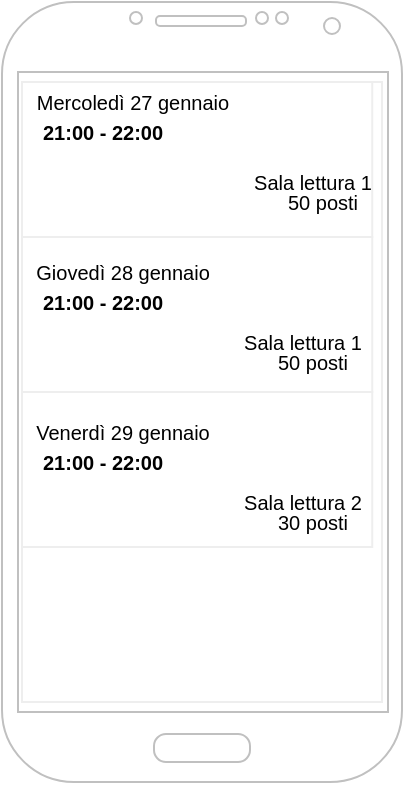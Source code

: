 <mxfile version="14.2.7" type="github">
  <diagram id="fGAPk6fZRiqdoZjfhSWz" name="Page-1">
    <mxGraphModel dx="396" dy="443" grid="1" gridSize="10" guides="1" tooltips="1" connect="1" arrows="1" fold="1" page="1" pageScale="1" pageWidth="827" pageHeight="1169" math="0" shadow="0">
      <root>
        <mxCell id="0" />
        <mxCell id="1" parent="0" />
        <mxCell id="OYAupZJKqdQ_Khu3wbnv-1" value="" style="verticalLabelPosition=bottom;verticalAlign=top;html=1;shadow=0;dashed=0;strokeWidth=1;shape=mxgraph.android.phone2;strokeColor=#c0c0c0;" vertex="1" parent="1">
          <mxGeometry x="110" y="30" width="200" height="390" as="geometry" />
        </mxCell>
        <mxCell id="OYAupZJKqdQ_Khu3wbnv-12" value="" style="strokeWidth=1;html=1;shadow=0;dashed=0;shape=mxgraph.android.rrect;rSize=0;strokeColor=#eeeeee;fillColor=#ffffff;gradientColor=none;" vertex="1" parent="1">
          <mxGeometry x="120" y="70" width="180" height="310" as="geometry" />
        </mxCell>
        <mxCell id="OYAupZJKqdQ_Khu3wbnv-13" value="" style="strokeColor=inherit;fillColor=inherit;gradientColor=inherit;strokeWidth=1;html=1;shadow=0;dashed=0;shape=mxgraph.android.rrect;rSize=0;align=left;spacingLeft=10;fontSize=8;fontColor=#333333;" vertex="1" parent="OYAupZJKqdQ_Khu3wbnv-12">
          <mxGeometry width="175.135" height="77.5" as="geometry" />
        </mxCell>
        <mxCell id="OYAupZJKqdQ_Khu3wbnv-14" value="" style="strokeColor=inherit;fillColor=inherit;gradientColor=inherit;strokeWidth=1;html=1;shadow=0;dashed=0;shape=mxgraph.android.rrect;rSize=0;align=left;spacingLeft=10;fontSize=8;fontColor=#333333;" vertex="1" parent="OYAupZJKqdQ_Khu3wbnv-12">
          <mxGeometry y="77.5" width="175.135" height="77.5" as="geometry" />
        </mxCell>
        <mxCell id="OYAupZJKqdQ_Khu3wbnv-15" value="" style="strokeColor=inherit;fillColor=inherit;gradientColor=inherit;strokeWidth=1;html=1;shadow=0;dashed=0;shape=mxgraph.android.rrect;rSize=0;align=left;spacingLeft=10;fontSize=8;fontColor=#333333;" vertex="1" parent="OYAupZJKqdQ_Khu3wbnv-12">
          <mxGeometry y="155" width="175.135" height="77.5" as="geometry" />
        </mxCell>
        <mxCell id="OYAupZJKqdQ_Khu3wbnv-17" value="&lt;h5&gt;&lt;font style=&quot;font-weight: normal ; font-size: 10px&quot;&gt;Mercoledì 27 gennaio&lt;/font&gt;&lt;/h5&gt;" style="text;html=1;align=center;verticalAlign=middle;resizable=0;points=[];autosize=1;" vertex="1" parent="OYAupZJKqdQ_Khu3wbnv-12">
          <mxGeometry x="0.135" y="-15" width="110" height="50" as="geometry" />
        </mxCell>
        <mxCell id="OYAupZJKqdQ_Khu3wbnv-18" value="&lt;font style=&quot;font-size: 10px&quot;&gt;&lt;b&gt;21:00 - 22:00&lt;/b&gt;&lt;/font&gt;" style="text;html=1;align=center;verticalAlign=middle;resizable=0;points=[];autosize=1;" vertex="1" parent="OYAupZJKqdQ_Khu3wbnv-12">
          <mxGeometry x="0.135" y="15" width="80" height="20" as="geometry" />
        </mxCell>
        <mxCell id="OYAupZJKqdQ_Khu3wbnv-19" value="&lt;font style=&quot;font-size: 10px&quot;&gt;Sala lettura 1&lt;/font&gt;" style="text;html=1;align=center;verticalAlign=middle;resizable=0;points=[];autosize=1;" vertex="1" parent="OYAupZJKqdQ_Khu3wbnv-12">
          <mxGeometry x="110.002" y="40" width="70" height="20" as="geometry" />
        </mxCell>
        <mxCell id="OYAupZJKqdQ_Khu3wbnv-20" value="&lt;font style=&quot;font-size: 10px&quot;&gt;50 posti&lt;/font&gt;" style="text;html=1;align=center;verticalAlign=middle;resizable=0;points=[];autosize=1;" vertex="1" parent="OYAupZJKqdQ_Khu3wbnv-12">
          <mxGeometry x="125.136" y="50" width="50" height="20" as="geometry" />
        </mxCell>
        <mxCell id="OYAupZJKqdQ_Khu3wbnv-23" value="&lt;h5&gt;&lt;font style=&quot;font-weight: normal ; font-size: 10px&quot;&gt;Giovedì 28 gennaio&lt;/font&gt;&lt;/h5&gt;" style="text;html=1;align=center;verticalAlign=middle;resizable=0;points=[];autosize=1;" vertex="1" parent="OYAupZJKqdQ_Khu3wbnv-12">
          <mxGeometry x="0.14" y="70" width="100" height="50" as="geometry" />
        </mxCell>
        <mxCell id="OYAupZJKqdQ_Khu3wbnv-21" value="&lt;b style=&quot;font-size: 10px&quot;&gt;21:00 - 22:00&lt;/b&gt;" style="text;html=1;align=center;verticalAlign=middle;resizable=0;points=[];autosize=1;" vertex="1" parent="OYAupZJKqdQ_Khu3wbnv-12">
          <mxGeometry x="0.14" y="100" width="80" height="20" as="geometry" />
        </mxCell>
        <mxCell id="OYAupZJKqdQ_Khu3wbnv-28" value="&lt;h5&gt;&lt;font style=&quot;font-weight: normal ; font-size: 10px&quot;&gt;Venerdì 29 gennaio&lt;/font&gt;&lt;/h5&gt;" style="text;html=1;align=center;verticalAlign=middle;resizable=0;points=[];autosize=1;" vertex="1" parent="OYAupZJKqdQ_Khu3wbnv-12">
          <mxGeometry y="150" width="100" height="50" as="geometry" />
        </mxCell>
        <mxCell id="OYAupZJKqdQ_Khu3wbnv-22" value="&lt;b style=&quot;font-size: 10px&quot;&gt;21:00 - 22:00&lt;/b&gt;" style="text;html=1;align=center;verticalAlign=middle;resizable=0;points=[];autosize=1;" vertex="1" parent="OYAupZJKqdQ_Khu3wbnv-12">
          <mxGeometry y="180" width="80" height="20" as="geometry" />
        </mxCell>
        <mxCell id="OYAupZJKqdQ_Khu3wbnv-27" value="&lt;span style=&quot;font-size: 10px&quot;&gt;Sala lettura 2&lt;/span&gt;" style="text;html=1;align=center;verticalAlign=middle;resizable=0;points=[];autosize=1;" vertex="1" parent="OYAupZJKqdQ_Khu3wbnv-12">
          <mxGeometry x="105.14" y="200" width="70" height="20" as="geometry" />
        </mxCell>
        <mxCell id="OYAupZJKqdQ_Khu3wbnv-24" value="&lt;span style=&quot;font-size: 10px&quot;&gt;Sala lettura 1&lt;/span&gt;" style="text;html=1;align=center;verticalAlign=middle;resizable=0;points=[];autosize=1;" vertex="1" parent="OYAupZJKqdQ_Khu3wbnv-12">
          <mxGeometry x="105.14" y="120" width="70" height="20" as="geometry" />
        </mxCell>
        <mxCell id="OYAupZJKqdQ_Khu3wbnv-25" value="&lt;span style=&quot;font-size: 10px&quot;&gt;50 posti&lt;/span&gt;" style="text;html=1;align=center;verticalAlign=middle;resizable=0;points=[];autosize=1;" vertex="1" parent="OYAupZJKqdQ_Khu3wbnv-12">
          <mxGeometry x="120" y="130" width="50" height="20" as="geometry" />
        </mxCell>
        <mxCell id="OYAupZJKqdQ_Khu3wbnv-26" value="&lt;span style=&quot;font-size: 10px&quot;&gt;30 posti&lt;/span&gt;" style="text;html=1;align=center;verticalAlign=middle;resizable=0;points=[];autosize=1;" vertex="1" parent="OYAupZJKqdQ_Khu3wbnv-12">
          <mxGeometry x="120" y="210" width="50" height="20" as="geometry" />
        </mxCell>
      </root>
    </mxGraphModel>
  </diagram>
</mxfile>
